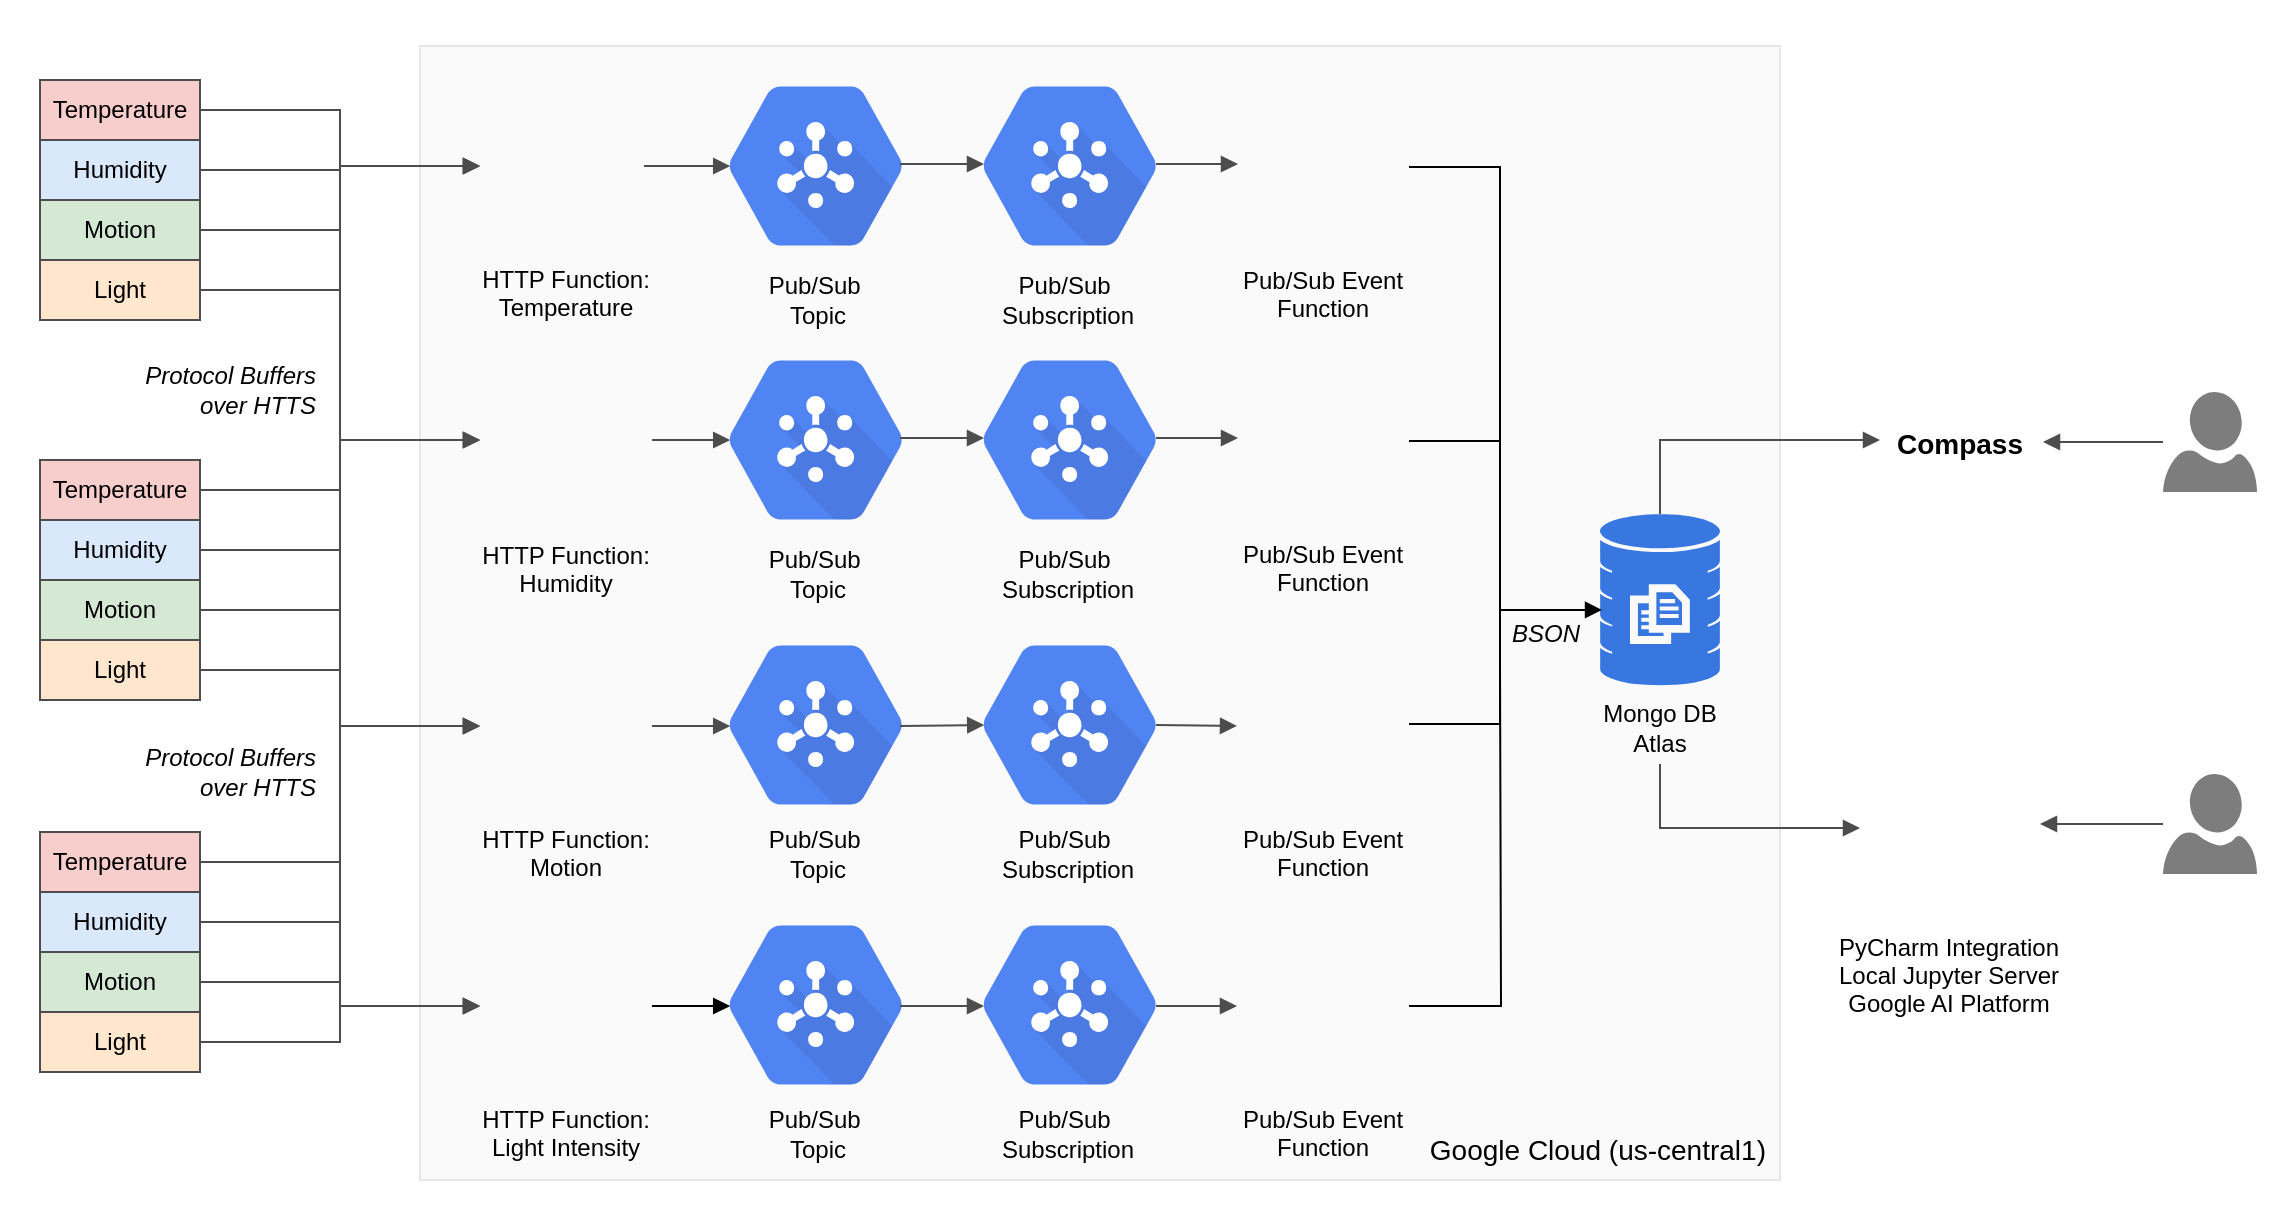 <mxfile version="10.6.7" type="github"><diagram id="NC404SENi5cpStfz6xvS" name="Page-1"><mxGraphModel dx="911" dy="576" grid="1" gridSize="10" guides="1" tooltips="1" connect="1" arrows="1" fold="1" page="1" pageScale="1" pageWidth="850" pageHeight="1100" math="0" shadow="0"><root><mxCell id="0"/><mxCell id="1" parent="0"/><mxCell id="B92TPSzTXeTWKMn87DGn-36" value="" style="rounded=0;whiteSpace=wrap;html=1;fontSize=12;align=right;fillColor=#ffffff;strokeColor=none;" parent="1" vertex="1"><mxGeometry x="40" y="80" width="1140" height="610" as="geometry"/></mxCell><mxCell id="WqBLJ7EqHgVfjgP5_YDa-3" value="" style="rounded=0;whiteSpace=wrap;html=1;fillColor=#FAFAFA;strokeColor=#E6E6E6;fontColor=#333333;" parent="1" vertex="1"><mxGeometry x="250" y="103" width="680" height="567" as="geometry"/></mxCell><mxCell id="B92TPSzTXeTWKMn87DGn-18" value="" style="html=1;fillColor=#5184F3;strokeColor=#4D4D4D;verticalAlign=top;labelPosition=center;verticalLabelPosition=bottom;align=center;spacingTop=-6;fontSize=11;fontStyle=1;fontColor=#999999;shape=mxgraph.gcp2.hexIcon;prIcon=cloud_pubsub" parent="1" vertex="1"><mxGeometry x="382" y="384" width="132" height="117" as="geometry"/></mxCell><mxCell id="oqvehgBjGUSv1i0p-Lnh-20" style="rounded=0;orthogonalLoop=1;jettySize=auto;html=1;jumpStyle=none;endArrow=block;endFill=1;exitX=1;exitY=0.5;exitDx=0;exitDy=0;entryX=0;entryY=0.5;entryDx=0;entryDy=0;fillColor=#f8cecc;strokeColor=#4D4D4D;edgeStyle=elbowEdgeStyle;" parent="1" source="oqvehgBjGUSv1i0p-Lnh-2" target="oqvehgBjGUSv1i0p-Lnh-33" edge="1"><mxGeometry relative="1" as="geometry"><mxPoint x="240" y="120" as="targetPoint"/></mxGeometry></mxCell><mxCell id="oqvehgBjGUSv1i0p-Lnh-2" value="Temperature" style="rounded=0;whiteSpace=wrap;html=1;fillColor=#f8cecc;strokeColor=#4D4D4D;" parent="1" vertex="1"><mxGeometry x="60" y="120" width="80" height="30" as="geometry"/></mxCell><mxCell id="oqvehgBjGUSv1i0p-Lnh-23" style="rounded=0;orthogonalLoop=1;jettySize=auto;html=1;entryX=0;entryY=0.5;entryDx=0;entryDy=0;jumpStyle=none;endArrow=block;endFill=1;exitX=1;exitY=0.5;exitDx=0;exitDy=0;fillColor=#ffe6cc;strokeColor=#4D4D4D;edgeStyle=elbowEdgeStyle;" parent="1" source="oqvehgBjGUSv1i0p-Lnh-3" edge="1"><mxGeometry relative="1" as="geometry"><mxPoint x="280" y="300" as="targetPoint"/></mxGeometry></mxCell><mxCell id="oqvehgBjGUSv1i0p-Lnh-3" value="Humidity" style="rounded=0;whiteSpace=wrap;html=1;fillColor=#dae8fc;strokeColor=#4D4D4D;" parent="1" vertex="1"><mxGeometry x="60" y="150" width="80" height="30" as="geometry"/></mxCell><mxCell id="oqvehgBjGUSv1i0p-Lnh-28" style="rounded=0;jumpStyle=none;orthogonalLoop=1;jettySize=auto;html=1;entryX=0;entryY=0.5;entryDx=0;entryDy=0;endArrow=block;endFill=1;exitX=1;exitY=0.5;exitDx=0;exitDy=0;fillColor=#dae8fc;strokeColor=#4D4D4D;edgeStyle=elbowEdgeStyle;" parent="1" source="oqvehgBjGUSv1i0p-Lnh-4" target="oqvehgBjGUSv1i0p-Lnh-36" edge="1"><mxGeometry relative="1" as="geometry"><mxPoint x="280" y="420" as="targetPoint"/></mxGeometry></mxCell><mxCell id="oqvehgBjGUSv1i0p-Lnh-4" value="Motion" style="rounded=0;whiteSpace=wrap;html=1;fillColor=#d5e8d4;strokeColor=#4D4D4D;" parent="1" vertex="1"><mxGeometry x="60" y="180" width="80" height="30" as="geometry"/></mxCell><mxCell id="oqvehgBjGUSv1i0p-Lnh-31" style="rounded=0;jumpStyle=none;orthogonalLoop=1;jettySize=auto;html=1;endArrow=block;endFill=1;exitX=1;exitY=0.5;exitDx=0;exitDy=0;entryX=0;entryY=0.5;entryDx=0;entryDy=0;fillColor=#fff2cc;strokeColor=#4D4D4D;edgeStyle=elbowEdgeStyle;" parent="1" source="oqvehgBjGUSv1i0p-Lnh-5" target="oqvehgBjGUSv1i0p-Lnh-37" edge="1"><mxGeometry relative="1" as="geometry"><mxPoint x="280" y="540" as="targetPoint"/></mxGeometry></mxCell><mxCell id="oqvehgBjGUSv1i0p-Lnh-5" value="Light" style="rounded=0;whiteSpace=wrap;html=1;fillColor=#ffe6cc;strokeColor=#4D4D4D;" parent="1" vertex="1"><mxGeometry x="60" y="210" width="80" height="30" as="geometry"/></mxCell><mxCell id="oqvehgBjGUSv1i0p-Lnh-21" style="rounded=0;orthogonalLoop=1;jettySize=auto;html=1;jumpStyle=none;endArrow=block;endFill=1;exitX=1;exitY=0.5;exitDx=0;exitDy=0;entryX=0;entryY=0.5;entryDx=0;entryDy=0;fillColor=#f8cecc;strokeColor=#4D4D4D;edgeStyle=elbowEdgeStyle;" parent="1" source="oqvehgBjGUSv1i0p-Lnh-7" target="oqvehgBjGUSv1i0p-Lnh-33" edge="1"><mxGeometry relative="1" as="geometry"><mxPoint x="280" y="180" as="targetPoint"/></mxGeometry></mxCell><mxCell id="oqvehgBjGUSv1i0p-Lnh-7" value="Temperature" style="rounded=0;whiteSpace=wrap;html=1;fillColor=#f8cecc;strokeColor=#4D4D4D;" parent="1" vertex="1"><mxGeometry x="60" y="310" width="80" height="30" as="geometry"/></mxCell><mxCell id="oqvehgBjGUSv1i0p-Lnh-24" style="rounded=0;orthogonalLoop=1;jettySize=auto;html=1;exitX=1;exitY=0.5;exitDx=0;exitDy=0;jumpStyle=none;endArrow=block;endFill=1;entryX=0;entryY=0.5;entryDx=0;entryDy=0;fillColor=#ffe6cc;strokeColor=#4D4D4D;edgeStyle=elbowEdgeStyle;" parent="1" source="oqvehgBjGUSv1i0p-Lnh-8" edge="1"><mxGeometry relative="1" as="geometry"><mxPoint x="280" y="300" as="targetPoint"/></mxGeometry></mxCell><mxCell id="oqvehgBjGUSv1i0p-Lnh-8" value="Humidity" style="rounded=0;whiteSpace=wrap;html=1;fillColor=#dae8fc;strokeColor=#4D4D4D;" parent="1" vertex="1"><mxGeometry x="60" y="340" width="80" height="30" as="geometry"/></mxCell><mxCell id="oqvehgBjGUSv1i0p-Lnh-26" style="rounded=0;jumpStyle=none;orthogonalLoop=1;jettySize=auto;html=1;entryX=0;entryY=0.5;entryDx=0;entryDy=0;endArrow=block;endFill=1;exitX=1;exitY=0.5;exitDx=0;exitDy=0;fillColor=#dae8fc;strokeColor=#4D4D4D;edgeStyle=elbowEdgeStyle;" parent="1" source="oqvehgBjGUSv1i0p-Lnh-9" target="oqvehgBjGUSv1i0p-Lnh-36" edge="1"><mxGeometry relative="1" as="geometry"><mxPoint x="280" y="420" as="targetPoint"/></mxGeometry></mxCell><mxCell id="oqvehgBjGUSv1i0p-Lnh-9" value="Motion" style="rounded=0;whiteSpace=wrap;html=1;fillColor=#d5e8d4;strokeColor=#4D4D4D;" parent="1" vertex="1"><mxGeometry x="60" y="370" width="80" height="30" as="geometry"/></mxCell><mxCell id="oqvehgBjGUSv1i0p-Lnh-30" style="rounded=0;jumpStyle=none;orthogonalLoop=1;jettySize=auto;html=1;endArrow=block;endFill=1;entryX=0;entryY=0.5;entryDx=0;entryDy=0;fillColor=#fff2cc;strokeColor=#4D4D4D;exitX=1;exitY=0.5;exitDx=0;exitDy=0;edgeStyle=elbowEdgeStyle;" parent="1" source="oqvehgBjGUSv1i0p-Lnh-10" target="oqvehgBjGUSv1i0p-Lnh-37" edge="1"><mxGeometry relative="1" as="geometry"><mxPoint x="280" y="540" as="targetPoint"/><mxPoint x="120" y="420" as="sourcePoint"/></mxGeometry></mxCell><mxCell id="oqvehgBjGUSv1i0p-Lnh-10" value="Light" style="rounded=0;whiteSpace=wrap;html=1;fillColor=#ffe6cc;strokeColor=#4D4D4D;" parent="1" vertex="1"><mxGeometry x="60" y="400" width="80" height="30" as="geometry"/></mxCell><mxCell id="oqvehgBjGUSv1i0p-Lnh-22" style="rounded=0;orthogonalLoop=1;jettySize=auto;html=1;entryX=0;entryY=0.5;entryDx=0;entryDy=0;jumpStyle=none;endArrow=block;endFill=1;exitX=1;exitY=0.5;exitDx=0;exitDy=0;fillColor=#f8cecc;strokeColor=#4D4D4D;edgeStyle=elbowEdgeStyle;" parent="1" source="oqvehgBjGUSv1i0p-Lnh-12" target="oqvehgBjGUSv1i0p-Lnh-33" edge="1"><mxGeometry relative="1" as="geometry"><mxPoint x="280" y="180" as="targetPoint"/></mxGeometry></mxCell><mxCell id="oqvehgBjGUSv1i0p-Lnh-12" value="Temperature" style="rounded=0;whiteSpace=wrap;html=1;fillColor=#f8cecc;strokeColor=#4D4D4D;" parent="1" vertex="1"><mxGeometry x="60" y="496" width="80" height="30" as="geometry"/></mxCell><mxCell id="oqvehgBjGUSv1i0p-Lnh-25" style="rounded=0;orthogonalLoop=1;jettySize=auto;html=1;jumpStyle=none;endArrow=block;endFill=1;exitX=1;exitY=0.5;exitDx=0;exitDy=0;fillColor=#ffe6cc;strokeColor=#4D4D4D;edgeStyle=elbowEdgeStyle;" parent="1" source="oqvehgBjGUSv1i0p-Lnh-13" edge="1"><mxGeometry relative="1" as="geometry"><mxPoint x="280" y="300" as="targetPoint"/></mxGeometry></mxCell><mxCell id="oqvehgBjGUSv1i0p-Lnh-13" value="Humidity" style="rounded=0;whiteSpace=wrap;html=1;fillColor=#dae8fc;strokeColor=#4D4D4D;" parent="1" vertex="1"><mxGeometry x="60" y="526" width="80" height="30" as="geometry"/></mxCell><mxCell id="oqvehgBjGUSv1i0p-Lnh-27" style="rounded=0;jumpStyle=none;orthogonalLoop=1;jettySize=auto;html=1;entryX=0;entryY=0.5;entryDx=0;entryDy=0;endArrow=block;endFill=1;exitX=1;exitY=0.5;exitDx=0;exitDy=0;fillColor=#dae8fc;strokeColor=#4D4D4D;edgeStyle=elbowEdgeStyle;" parent="1" source="oqvehgBjGUSv1i0p-Lnh-14" target="oqvehgBjGUSv1i0p-Lnh-36" edge="1"><mxGeometry relative="1" as="geometry"><mxPoint x="280" y="420" as="targetPoint"/></mxGeometry></mxCell><mxCell id="oqvehgBjGUSv1i0p-Lnh-14" value="Motion" style="rounded=0;whiteSpace=wrap;html=1;fillColor=#d5e8d4;strokeColor=#4D4D4D;" parent="1" vertex="1"><mxGeometry x="60" y="556" width="80" height="30" as="geometry"/></mxCell><mxCell id="oqvehgBjGUSv1i0p-Lnh-29" style="rounded=0;jumpStyle=none;orthogonalLoop=1;jettySize=auto;html=1;entryX=0;entryY=0.5;entryDx=0;entryDy=0;endArrow=block;endFill=1;exitX=1;exitY=0.5;exitDx=0;exitDy=0;fillColor=#fff2cc;strokeColor=#4D4D4D;edgeStyle=elbowEdgeStyle;" parent="1" source="oqvehgBjGUSv1i0p-Lnh-15" target="oqvehgBjGUSv1i0p-Lnh-37" edge="1"><mxGeometry relative="1" as="geometry"><mxPoint x="280" y="540" as="targetPoint"/></mxGeometry></mxCell><mxCell id="oqvehgBjGUSv1i0p-Lnh-15" value="Light" style="rounded=0;whiteSpace=wrap;html=1;fillColor=#ffe6cc;strokeColor=#4D4D4D;" parent="1" vertex="1"><mxGeometry x="60" y="586" width="80" height="30" as="geometry"/></mxCell><mxCell id="B92TPSzTXeTWKMn87DGn-23" style="edgeStyle=orthogonalEdgeStyle;rounded=0;orthogonalLoop=1;jettySize=auto;html=1;entryX=0.175;entryY=0.5;entryDx=0;entryDy=0;entryPerimeter=0;startArrow=none;startFill=0;endArrow=block;endFill=1;strokeColor=#4D4D4D;fontSize=12;" parent="1" source="oqvehgBjGUSv1i0p-Lnh-33" target="-4ZbWMUK9Zutl7k-waJG-1" edge="1"><mxGeometry relative="1" as="geometry"/></mxCell><mxCell id="oqvehgBjGUSv1i0p-Lnh-33" value="HTTP Function:&#10;Temperature" style="shape=image;imageAspect=0;aspect=fixed;verticalLabelPosition=bottom;verticalAlign=top;image=https://codelabs.developers.google.com/codelabs/cloud-starting-cloudfunctions/img/51b03178ac54a85f.png;strokeColor=#4D4D4D;" parent="1" vertex="1"><mxGeometry x="280" y="120" width="86" height="86" as="geometry"/></mxCell><mxCell id="oqvehgBjGUSv1i0p-Lnh-35" value="HTTP Function:&#10;Humidity" style="shape=image;imageAspect=0;aspect=fixed;verticalLabelPosition=bottom;verticalAlign=top;image=https://codelabs.developers.google.com/codelabs/cloud-starting-cloudfunctions/img/51b03178ac54a85f.png;strokeColor=#4D4D4D;" parent="1" vertex="1"><mxGeometry x="280" y="258" width="86" height="86" as="geometry"/></mxCell><mxCell id="oqvehgBjGUSv1i0p-Lnh-47" style="edgeStyle=orthogonalEdgeStyle;rounded=0;jumpStyle=none;orthogonalLoop=1;jettySize=auto;html=1;endArrow=block;endFill=1;exitX=1;exitY=0.5;exitDx=0;exitDy=0;strokeColor=#4D4D4D;entryX=0.175;entryY=0.5;entryDx=0;entryDy=0;entryPerimeter=0;" parent="1" source="oqvehgBjGUSv1i0p-Lnh-36" edge="1" target="B92TPSzTXeTWKMn87DGn-18"><mxGeometry relative="1" as="geometry"><mxPoint x="450" y="380" as="targetPoint"/><Array as="points"/></mxGeometry></mxCell><mxCell id="oqvehgBjGUSv1i0p-Lnh-36" value="HTTP Function:&#10;Motion" style="shape=image;imageAspect=0;aspect=fixed;verticalLabelPosition=bottom;verticalAlign=top;image=https://codelabs.developers.google.com/codelabs/cloud-starting-cloudfunctions/img/51b03178ac54a85f.png;strokeColor=#4D4D4D;" parent="1" vertex="1"><mxGeometry x="280" y="400" width="86" height="86" as="geometry"/></mxCell><mxCell id="-4ZbWMUK9Zutl7k-waJG-37" style="edgeStyle=orthogonalEdgeStyle;rounded=0;orthogonalLoop=1;jettySize=auto;html=1;exitX=1;exitY=0.5;exitDx=0;exitDy=0;entryX=0.175;entryY=0.5;entryDx=0;entryDy=0;entryPerimeter=0;endArrow=block;endFill=1;" edge="1" parent="1" source="oqvehgBjGUSv1i0p-Lnh-37" target="-4ZbWMUK9Zutl7k-waJG-25"><mxGeometry relative="1" as="geometry"/></mxCell><mxCell id="oqvehgBjGUSv1i0p-Lnh-37" value="HTTP Function:&#10;Light Intensity" style="shape=image;imageAspect=0;aspect=fixed;verticalLabelPosition=bottom;verticalAlign=top;image=https://codelabs.developers.google.com/codelabs/cloud-starting-cloudfunctions/img/51b03178ac54a85f.png;strokeColor=#4D4D4D;" parent="1" vertex="1"><mxGeometry x="280" y="540" width="86" height="86" as="geometry"/></mxCell><mxCell id="oqvehgBjGUSv1i0p-Lnh-53" style="rounded=0;jumpStyle=none;orthogonalLoop=1;jettySize=auto;html=1;endArrow=block;endFill=1;strokeColor=#4D4D4D;entryX=0.175;entryY=0.5;entryDx=0;entryDy=0;entryPerimeter=0;" parent="1" target="B92TPSzTXeTWKMn87DGn-24" edge="1"><mxGeometry relative="1" as="geometry"><mxPoint x="490" y="443" as="sourcePoint"/><mxPoint x="543" y="443" as="targetPoint"/></mxGeometry></mxCell><mxCell id="-4ZbWMUK9Zutl7k-waJG-34" style="edgeStyle=orthogonalEdgeStyle;rounded=0;orthogonalLoop=1;jettySize=auto;html=1;endArrow=none;endFill=0;" edge="1" parent="1"><mxGeometry relative="1" as="geometry"><mxPoint x="790" y="370" as="targetPoint"/><mxPoint x="744.5" y="442" as="sourcePoint"/><Array as="points"><mxPoint x="790" y="442"/></Array></mxGeometry></mxCell><mxCell id="oqvehgBjGUSv1i0p-Lnh-52" value="Pub/Sub Event&#10;Function&#10;" style="shape=image;imageAspect=0;aspect=fixed;verticalLabelPosition=bottom;verticalAlign=top;image=https://codelabs.developers.google.com/codelabs/cloud-starting-cloudfunctions/img/51b03178ac54a85f.png;strokeColor=#4D4D4D;" parent="1" vertex="1"><mxGeometry x="658.5" y="400" width="86" height="86" as="geometry"/></mxCell><mxCell id="WqBLJ7EqHgVfjgP5_YDa-5" style="edgeStyle=orthogonalEdgeStyle;rounded=0;orthogonalLoop=1;jettySize=auto;html=1;endArrow=none;endFill=0;startArrow=block;startFill=1;strokeColor=#4D4D4D;" parent="1" target="B92TPSzTXeTWKMn87DGn-15" edge="1"><mxGeometry relative="1" as="geometry"><mxPoint x="980" y="300" as="sourcePoint"/><mxPoint x="970" y="330" as="targetPoint"/><Array as="points"><mxPoint x="970" y="300"/><mxPoint x="860" y="300"/></Array></mxGeometry></mxCell><mxCell id="WqBLJ7EqHgVfjgP5_YDa-7" style="rounded=0;orthogonalLoop=1;jettySize=auto;html=1;endArrow=block;endFill=1;strokeColor=#4D4D4D;" parent="1" source="WqBLJ7EqHgVfjgP5_YDa-6" edge="1"><mxGeometry relative="1" as="geometry"><mxPoint x="1061.5" y="301" as="targetPoint"/></mxGeometry></mxCell><mxCell id="WqBLJ7EqHgVfjgP5_YDa-6" value="" style="shadow=0;dashed=0;html=1;strokeColor=none;labelPosition=center;verticalLabelPosition=bottom;verticalAlign=top;align=center;shape=mxgraph.azure.user;fillColor=#7D7D7D;" parent="1" vertex="1"><mxGeometry x="1121.5" y="276" width="47" height="50" as="geometry"/></mxCell><mxCell id="B92TPSzTXeTWKMn87DGn-2" style="rounded=0;orthogonalLoop=1;jettySize=auto;html=1;endArrow=none;endFill=0;edgeStyle=orthogonalEdgeStyle;startArrow=block;startFill=1;strokeColor=#4D4D4D;" parent="1" edge="1"><mxGeometry relative="1" as="geometry"><mxPoint x="970" y="494" as="sourcePoint"/><mxPoint x="870" y="462" as="targetPoint"/><Array as="points"><mxPoint x="870" y="494"/><mxPoint x="870" y="462"/></Array></mxGeometry></mxCell><mxCell id="B92TPSzTXeTWKMn87DGn-4" style="edgeStyle=orthogonalEdgeStyle;rounded=0;orthogonalLoop=1;jettySize=auto;html=1;endArrow=block;endFill=1;strokeColor=#4D4D4D;" parent="1" source="B92TPSzTXeTWKMn87DGn-3" edge="1"><mxGeometry relative="1" as="geometry"><mxPoint x="1060" y="492" as="targetPoint"/></mxGeometry></mxCell><mxCell id="B92TPSzTXeTWKMn87DGn-1" value="PyCharm Integration&#10;Local Jupyter Server&#10;Google AI Platform&#10;" style="shape=image;verticalLabelPosition=bottom;labelBackgroundColor=#ffffff;verticalAlign=top;aspect=fixed;imageAspect=0;image=https://upload.wikimedia.org/wikipedia/commons/thumb/3/38/Jupyter_logo.svg/883px-Jupyter_logo.svg.png;strokeColor=#4D4D4D;spacing=2;" parent="1" vertex="1"><mxGeometry x="973" y="444" width="83" height="96" as="geometry"/></mxCell><mxCell id="B92TPSzTXeTWKMn87DGn-3" value="" style="shadow=0;dashed=0;html=1;strokeColor=none;labelPosition=center;verticalLabelPosition=bottom;verticalAlign=top;align=center;shape=mxgraph.azure.user;fillColor=#7D7D7D;" parent="1" vertex="1"><mxGeometry x="1121.5" y="467" width="47" height="50" as="geometry"/></mxCell><mxCell id="B92TPSzTXeTWKMn87DGn-5" value="" style="shape=image;imageAspect=0;aspect=fixed;verticalLabelPosition=bottom;verticalAlign=top;fillColor=none;image=https://webassets.mongodb.com/_com_assets/cms/mongodb-logo-rgb-j6w271g1xn.jpg;strokeColor=#4D4D4D;" parent="1" vertex="1"><mxGeometry x="970" y="266" width="94" height="25" as="geometry"/></mxCell><mxCell id="B92TPSzTXeTWKMn87DGn-6" value="Compass" style="text;html=1;strokeColor=none;fillColor=none;align=center;verticalAlign=middle;whiteSpace=wrap;rounded=0;fontSize=14;fontStyle=1" parent="1" vertex="1"><mxGeometry x="1000" y="292" width="40" height="20" as="geometry"/></mxCell><mxCell id="B92TPSzTXeTWKMn87DGn-7" value="Google Cloud (us-central1)" style="text;html=1;strokeColor=none;fillColor=none;align=right;verticalAlign=middle;whiteSpace=wrap;rounded=0;fontSize=14;" parent="1" vertex="1"><mxGeometry x="730" y="645" width="195" height="20" as="geometry"/></mxCell><mxCell id="B92TPSzTXeTWKMn87DGn-11" value="&lt;span style=&quot;font-size: 12px&quot;&gt;Protocol Buffers&lt;br&gt;&lt;/span&gt;&lt;span style=&quot;font-size: 12px&quot;&gt;over HTTS&lt;/span&gt;" style="text;html=1;strokeColor=none;fillColor=none;align=right;verticalAlign=middle;whiteSpace=wrap;rounded=0;fontSize=12;fontStyle=2" parent="1" vertex="1"><mxGeometry x="90" y="265" width="110" height="20" as="geometry"/></mxCell><mxCell id="B92TPSzTXeTWKMn87DGn-12" value="&lt;span style=&quot;font-size: 12px&quot;&gt;Protocol Buffers&lt;br&gt;&lt;/span&gt;&lt;span style=&quot;font-size: 12px&quot;&gt;over HTTS&lt;/span&gt;" style="text;html=1;strokeColor=none;fillColor=none;align=right;verticalAlign=middle;whiteSpace=wrap;rounded=0;fontSize=12;fontStyle=2" parent="1" vertex="1"><mxGeometry x="90" y="456" width="110" height="20" as="geometry"/></mxCell><mxCell id="B92TPSzTXeTWKMn87DGn-15" value="" style="html=1;aspect=fixed;strokeColor=none;shadow=0;align=center;verticalAlign=top;fillColor=#3876E0;shape=mxgraph.gcp2.database_3;fontSize=12;" parent="1" vertex="1"><mxGeometry x="840" y="337" width="60" height="86" as="geometry"/></mxCell><mxCell id="B92TPSzTXeTWKMn87DGn-19" value="Mongo DB Atlas" style="text;html=1;strokeColor=none;fillColor=none;align=center;verticalAlign=middle;whiteSpace=wrap;rounded=0;fontSize=12;" parent="1" vertex="1"><mxGeometry x="840" y="434" width="60" height="20" as="geometry"/></mxCell><mxCell id="B92TPSzTXeTWKMn87DGn-20" value="&lt;span&gt;Pub/Sub&amp;nbsp;&lt;br&gt;&lt;/span&gt;&lt;span&gt;&lt;span&gt;Topic&lt;/span&gt;&lt;/span&gt;" style="text;html=1;strokeColor=none;fillColor=none;align=center;verticalAlign=middle;whiteSpace=wrap;rounded=0;fontSize=12;" parent="1" vertex="1"><mxGeometry x="413.5" y="497" width="70" height="20" as="geometry"/></mxCell><mxCell id="B92TPSzTXeTWKMn87DGn-24" value="" style="html=1;fillColor=#5184F3;strokeColor=#4D4D4D;verticalAlign=top;labelPosition=center;verticalLabelPosition=bottom;align=center;spacingTop=-6;fontSize=11;fontStyle=1;fontColor=#999999;shape=mxgraph.gcp2.hexIcon;prIcon=cloud_pubsub" parent="1" vertex="1"><mxGeometry x="509" y="384" width="132" height="117" as="geometry"/></mxCell><mxCell id="B92TPSzTXeTWKMn87DGn-25" value="&lt;span&gt;Pub/Sub&amp;nbsp;&lt;br&gt;&lt;/span&gt;&lt;span&gt;&lt;span&gt;Subscription&lt;/span&gt;&lt;/span&gt;" style="text;html=1;strokeColor=none;fillColor=none;align=center;verticalAlign=middle;whiteSpace=wrap;rounded=0;fontSize=12;" parent="1" vertex="1"><mxGeometry x="538.5" y="497" width="70" height="20" as="geometry"/></mxCell><mxCell id="B92TPSzTXeTWKMn87DGn-27" style="rounded=0;jumpStyle=none;orthogonalLoop=1;jettySize=auto;html=1;endArrow=block;endFill=1;strokeColor=#4D4D4D;entryX=0;entryY=0.5;entryDx=0;entryDy=0;exitX=0.825;exitY=0.5;exitDx=0;exitDy=0;exitPerimeter=0;" parent="1" source="B92TPSzTXeTWKMn87DGn-24" target="oqvehgBjGUSv1i0p-Lnh-52" edge="1"><mxGeometry relative="1" as="geometry"><mxPoint x="500" y="453" as="sourcePoint"/><mxPoint x="535" y="453" as="targetPoint"/></mxGeometry></mxCell><mxCell id="B92TPSzTXeTWKMn87DGn-38" value="&lt;div style=&quot;text-align: center&quot;&gt;&lt;span&gt;BSON&lt;/span&gt;&lt;/div&gt;" style="text;html=1;strokeColor=none;fillColor=none;align=right;verticalAlign=middle;whiteSpace=wrap;rounded=0;fontSize=12;fontStyle=2" parent="1" vertex="1"><mxGeometry x="791.5" y="387" width="40" height="20" as="geometry"/></mxCell><mxCell id="-4ZbWMUK9Zutl7k-waJG-1" value="" style="html=1;fillColor=#5184F3;strokeColor=#4D4D4D;verticalAlign=top;labelPosition=center;verticalLabelPosition=bottom;align=center;spacingTop=-6;fontSize=11;fontStyle=1;fontColor=#999999;shape=mxgraph.gcp2.hexIcon;prIcon=cloud_pubsub" vertex="1" parent="1"><mxGeometry x="382" y="104.5" width="132" height="117" as="geometry"/></mxCell><mxCell id="-4ZbWMUK9Zutl7k-waJG-8" style="edgeStyle=orthogonalEdgeStyle;rounded=0;orthogonalLoop=1;jettySize=auto;html=1;exitX=1;exitY=0.5;exitDx=0;exitDy=0;endArrow=block;endFill=1;entryX=0.017;entryY=0.558;entryDx=0;entryDy=0;entryPerimeter=0;" edge="1" parent="1" source="-4ZbWMUK9Zutl7k-waJG-2" target="B92TPSzTXeTWKMn87DGn-15"><mxGeometry relative="1" as="geometry"><mxPoint x="820" y="380" as="targetPoint"/><Array as="points"><mxPoint x="790" y="164"/><mxPoint x="790" y="385"/></Array></mxGeometry></mxCell><mxCell id="-4ZbWMUK9Zutl7k-waJG-2" value="Pub/Sub Event &#10;Function&#10;" style="shape=image;imageAspect=0;aspect=fixed;verticalLabelPosition=bottom;verticalAlign=top;image=https://codelabs.developers.google.com/codelabs/cloud-starting-cloudfunctions/img/51b03178ac54a85f.png;strokeColor=#4D4D4D;" vertex="1" parent="1"><mxGeometry x="658.5" y="120.5" width="86" height="86" as="geometry"/></mxCell><mxCell id="-4ZbWMUK9Zutl7k-waJG-3" value="" style="html=1;fillColor=#5184F3;strokeColor=#4D4D4D;verticalAlign=top;labelPosition=center;verticalLabelPosition=bottom;align=center;spacingTop=-6;fontSize=11;fontStyle=1;fontColor=#999999;shape=mxgraph.gcp2.hexIcon;prIcon=cloud_pubsub" vertex="1" parent="1"><mxGeometry x="509" y="104.5" width="132" height="117" as="geometry"/></mxCell><mxCell id="-4ZbWMUK9Zutl7k-waJG-4" value="&lt;span&gt;Pub/Sub&amp;nbsp;&lt;br&gt;&lt;/span&gt;&lt;span&gt;&lt;span&gt;Topic&lt;/span&gt;&lt;/span&gt;" style="text;html=1;strokeColor=none;fillColor=none;align=center;verticalAlign=middle;whiteSpace=wrap;rounded=0;fontSize=12;" vertex="1" parent="1"><mxGeometry x="413.5" y="220" width="70" height="20" as="geometry"/></mxCell><mxCell id="-4ZbWMUK9Zutl7k-waJG-5" value="&lt;span&gt;Pub/Sub&amp;nbsp;&lt;br&gt;&lt;/span&gt;&lt;span&gt;&lt;span&gt;Subscription&lt;/span&gt;&lt;/span&gt;" style="text;html=1;strokeColor=none;fillColor=none;align=center;verticalAlign=middle;whiteSpace=wrap;rounded=0;fontSize=12;" vertex="1" parent="1"><mxGeometry x="538.5" y="220" width="70" height="20" as="geometry"/></mxCell><mxCell id="-4ZbWMUK9Zutl7k-waJG-6" style="rounded=0;jumpStyle=none;orthogonalLoop=1;jettySize=auto;html=1;endArrow=block;endFill=1;strokeColor=#4D4D4D;entryX=0.175;entryY=0.5;entryDx=0;entryDy=0;entryPerimeter=0;" edge="1" parent="1"><mxGeometry relative="1" as="geometry"><mxPoint x="490" y="162" as="sourcePoint"/><mxPoint x="532" y="162" as="targetPoint"/></mxGeometry></mxCell><mxCell id="-4ZbWMUK9Zutl7k-waJG-7" style="rounded=0;jumpStyle=none;orthogonalLoop=1;jettySize=auto;html=1;endArrow=block;endFill=1;strokeColor=#4D4D4D;entryX=0;entryY=0.5;entryDx=0;entryDy=0;exitX=0.825;exitY=0.5;exitDx=0;exitDy=0;exitPerimeter=0;" edge="1" parent="1"><mxGeometry relative="1" as="geometry"><mxPoint x="618" y="162" as="sourcePoint"/><mxPoint x="659" y="162" as="targetPoint"/></mxGeometry></mxCell><mxCell id="-4ZbWMUK9Zutl7k-waJG-17" style="edgeStyle=orthogonalEdgeStyle;rounded=0;orthogonalLoop=1;jettySize=auto;html=1;entryX=0.175;entryY=0.5;entryDx=0;entryDy=0;entryPerimeter=0;startArrow=none;startFill=0;endArrow=block;endFill=1;strokeColor=#4D4D4D;fontSize=12;" edge="1" parent="1" target="-4ZbWMUK9Zutl7k-waJG-18"><mxGeometry relative="1" as="geometry"><mxPoint x="366" y="300" as="sourcePoint"/></mxGeometry></mxCell><mxCell id="-4ZbWMUK9Zutl7k-waJG-18" value="" style="html=1;fillColor=#5184F3;strokeColor=#4D4D4D;verticalAlign=top;labelPosition=center;verticalLabelPosition=bottom;align=center;spacingTop=-6;fontSize=11;fontStyle=1;fontColor=#999999;shape=mxgraph.gcp2.hexIcon;prIcon=cloud_pubsub" vertex="1" parent="1"><mxGeometry x="382" y="241.5" width="132" height="117" as="geometry"/></mxCell><mxCell id="-4ZbWMUK9Zutl7k-waJG-36" style="edgeStyle=orthogonalEdgeStyle;rounded=0;orthogonalLoop=1;jettySize=auto;html=1;endArrow=none;endFill=0;" edge="1" parent="1" source="-4ZbWMUK9Zutl7k-waJG-19"><mxGeometry relative="1" as="geometry"><mxPoint x="790" y="320" as="targetPoint"/><Array as="points"><mxPoint x="790" y="301"/></Array></mxGeometry></mxCell><mxCell id="-4ZbWMUK9Zutl7k-waJG-19" value="Pub/Sub Event&#10;Function&#10;" style="shape=image;imageAspect=0;aspect=fixed;verticalLabelPosition=bottom;verticalAlign=top;image=https://codelabs.developers.google.com/codelabs/cloud-starting-cloudfunctions/img/51b03178ac54a85f.png;strokeColor=#4D4D4D;" vertex="1" parent="1"><mxGeometry x="658.5" y="257.5" width="86" height="86" as="geometry"/></mxCell><mxCell id="-4ZbWMUK9Zutl7k-waJG-20" value="" style="html=1;fillColor=#5184F3;strokeColor=#4D4D4D;verticalAlign=top;labelPosition=center;verticalLabelPosition=bottom;align=center;spacingTop=-6;fontSize=11;fontStyle=1;fontColor=#999999;shape=mxgraph.gcp2.hexIcon;prIcon=cloud_pubsub" vertex="1" parent="1"><mxGeometry x="509" y="241.5" width="132" height="117" as="geometry"/></mxCell><mxCell id="-4ZbWMUK9Zutl7k-waJG-21" value="&lt;span&gt;Pub/Sub&amp;nbsp;&lt;br&gt;&lt;/span&gt;&lt;span&gt;&lt;span&gt;Topic&lt;/span&gt;&lt;/span&gt;" style="text;html=1;strokeColor=none;fillColor=none;align=center;verticalAlign=middle;whiteSpace=wrap;rounded=0;fontSize=12;" vertex="1" parent="1"><mxGeometry x="413.5" y="357" width="70" height="20" as="geometry"/></mxCell><mxCell id="-4ZbWMUK9Zutl7k-waJG-22" value="&lt;span&gt;Pub/Sub&amp;nbsp;&lt;br&gt;&lt;/span&gt;&lt;span&gt;&lt;span&gt;Subscription&lt;/span&gt;&lt;/span&gt;" style="text;html=1;strokeColor=none;fillColor=none;align=center;verticalAlign=middle;whiteSpace=wrap;rounded=0;fontSize=12;" vertex="1" parent="1"><mxGeometry x="538.5" y="357" width="70" height="20" as="geometry"/></mxCell><mxCell id="-4ZbWMUK9Zutl7k-waJG-23" style="rounded=0;jumpStyle=none;orthogonalLoop=1;jettySize=auto;html=1;endArrow=block;endFill=1;strokeColor=#4D4D4D;entryX=0.175;entryY=0.5;entryDx=0;entryDy=0;entryPerimeter=0;" edge="1" parent="1"><mxGeometry relative="1" as="geometry"><mxPoint x="490" y="299" as="sourcePoint"/><mxPoint x="532" y="299" as="targetPoint"/></mxGeometry></mxCell><mxCell id="-4ZbWMUK9Zutl7k-waJG-24" style="rounded=0;jumpStyle=none;orthogonalLoop=1;jettySize=auto;html=1;endArrow=block;endFill=1;strokeColor=#4D4D4D;entryX=0;entryY=0.5;entryDx=0;entryDy=0;exitX=0.825;exitY=0.5;exitDx=0;exitDy=0;exitPerimeter=0;" edge="1" parent="1"><mxGeometry relative="1" as="geometry"><mxPoint x="618" y="299" as="sourcePoint"/><mxPoint x="659" y="299" as="targetPoint"/></mxGeometry></mxCell><mxCell id="-4ZbWMUK9Zutl7k-waJG-25" value="" style="html=1;fillColor=#5184F3;strokeColor=#4D4D4D;verticalAlign=top;labelPosition=center;verticalLabelPosition=bottom;align=center;spacingTop=-6;fontSize=11;fontStyle=1;fontColor=#999999;shape=mxgraph.gcp2.hexIcon;prIcon=cloud_pubsub" vertex="1" parent="1"><mxGeometry x="382" y="524" width="132" height="117" as="geometry"/></mxCell><mxCell id="-4ZbWMUK9Zutl7k-waJG-27" style="rounded=0;jumpStyle=none;orthogonalLoop=1;jettySize=auto;html=1;endArrow=block;endFill=1;strokeColor=#4D4D4D;entryX=0.175;entryY=0.5;entryDx=0;entryDy=0;entryPerimeter=0;" edge="1" parent="1"><mxGeometry relative="1" as="geometry"><mxPoint x="490" y="583" as="sourcePoint"/><mxPoint x="532" y="583" as="targetPoint"/></mxGeometry></mxCell><mxCell id="-4ZbWMUK9Zutl7k-waJG-35" style="edgeStyle=orthogonalEdgeStyle;rounded=0;orthogonalLoop=1;jettySize=auto;html=1;endArrow=none;endFill=0;" edge="1" parent="1" source="-4ZbWMUK9Zutl7k-waJG-28"><mxGeometry relative="1" as="geometry"><mxPoint x="790" y="410" as="targetPoint"/></mxGeometry></mxCell><mxCell id="-4ZbWMUK9Zutl7k-waJG-28" value="Pub/Sub Event&#10;Function&#10;" style="shape=image;imageAspect=0;aspect=fixed;verticalLabelPosition=bottom;verticalAlign=top;image=https://codelabs.developers.google.com/codelabs/cloud-starting-cloudfunctions/img/51b03178ac54a85f.png;strokeColor=#4D4D4D;" vertex="1" parent="1"><mxGeometry x="658.5" y="540" width="86" height="86" as="geometry"/></mxCell><mxCell id="-4ZbWMUK9Zutl7k-waJG-29" value="&lt;span&gt;Pub/Sub&amp;nbsp;&lt;br&gt;&lt;/span&gt;&lt;span&gt;&lt;span&gt;Topic&lt;/span&gt;&lt;/span&gt;" style="text;html=1;strokeColor=none;fillColor=none;align=center;verticalAlign=middle;whiteSpace=wrap;rounded=0;fontSize=12;" vertex="1" parent="1"><mxGeometry x="413.5" y="637" width="70" height="20" as="geometry"/></mxCell><mxCell id="-4ZbWMUK9Zutl7k-waJG-30" value="&lt;span&gt;Pub/Sub&amp;nbsp;&lt;br&gt;&lt;/span&gt;&lt;span&gt;&lt;span&gt;Subscription&lt;/span&gt;&lt;/span&gt;" style="text;html=1;strokeColor=none;fillColor=none;align=center;verticalAlign=middle;whiteSpace=wrap;rounded=0;fontSize=12;" vertex="1" parent="1"><mxGeometry x="538.5" y="637" width="70" height="20" as="geometry"/></mxCell><mxCell id="-4ZbWMUK9Zutl7k-waJG-31" style="rounded=0;jumpStyle=none;orthogonalLoop=1;jettySize=auto;html=1;endArrow=block;endFill=1;strokeColor=#4D4D4D;entryX=0;entryY=0.5;entryDx=0;entryDy=0;exitX=0.825;exitY=0.5;exitDx=0;exitDy=0;exitPerimeter=0;" edge="1" parent="1" target="-4ZbWMUK9Zutl7k-waJG-28"><mxGeometry relative="1" as="geometry"><mxPoint x="618" y="583" as="sourcePoint"/><mxPoint x="535" y="593" as="targetPoint"/></mxGeometry></mxCell><mxCell id="-4ZbWMUK9Zutl7k-waJG-32" value="" style="html=1;fillColor=#5184F3;strokeColor=#4D4D4D;verticalAlign=top;labelPosition=center;verticalLabelPosition=bottom;align=center;spacingTop=-6;fontSize=11;fontStyle=1;fontColor=#999999;shape=mxgraph.gcp2.hexIcon;prIcon=cloud_pubsub" vertex="1" parent="1"><mxGeometry x="509" y="524" width="132" height="117" as="geometry"/></mxCell></root></mxGraphModel></diagram></mxfile>